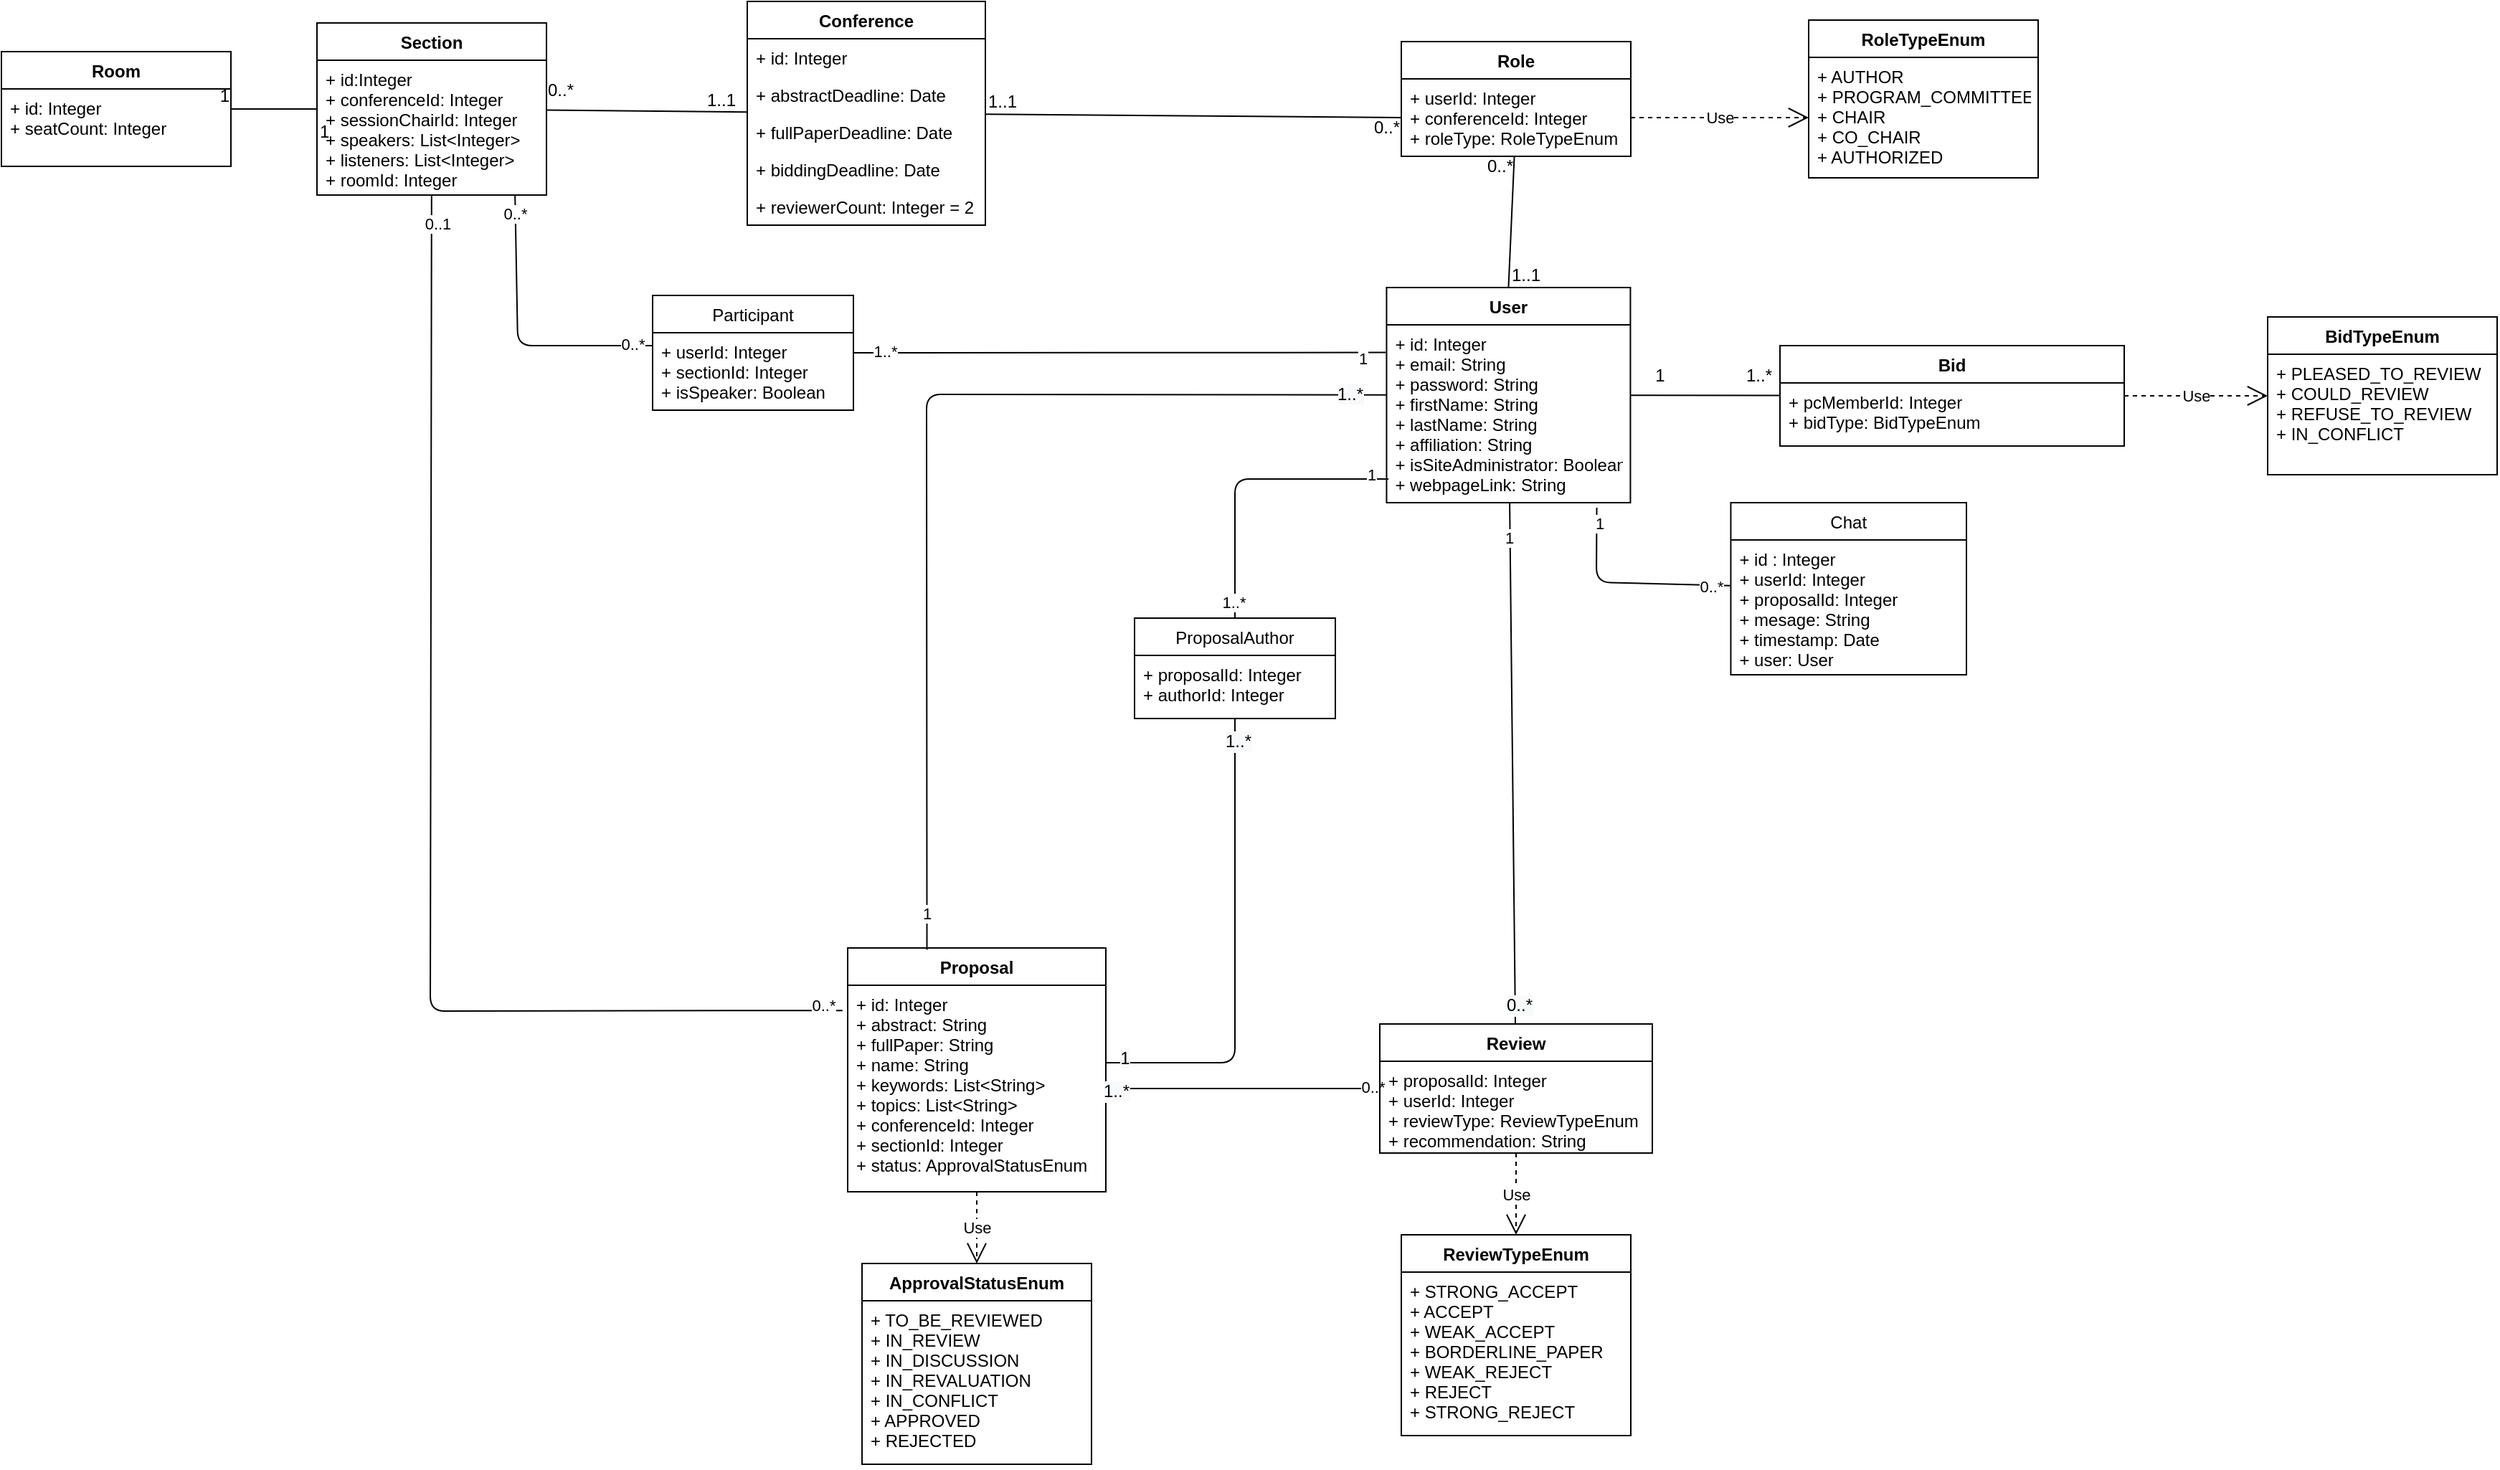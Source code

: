 <mxfile version="14.5.1" type="device" pages="4"><diagram id="GG6AqsygtLDfhbP4mIjr" name="Page-1"><mxGraphModel dx="3055" dy="1007" grid="1" gridSize="10" guides="1" tooltips="1" connect="1" arrows="1" fold="1" page="1" pageScale="1" pageWidth="850" pageHeight="1100" math="0" shadow="0"><root><mxCell id="0"/><mxCell id="1" parent="0"/><mxCell id="g834VhNsW87qz59nteJP-1" value="User" style="swimlane;fontStyle=1;align=center;verticalAlign=top;childLayout=stackLayout;horizontal=1;startSize=26;horizontalStack=0;resizeParent=1;resizeParentMax=0;resizeLast=0;collapsible=1;marginBottom=0;" parent="1" vertex="1"><mxGeometry x="485.719" y="1119.449" width="170" height="150" as="geometry"/></mxCell><mxCell id="g834VhNsW87qz59nteJP-2" value="+ id: Integer&#10;+ email: String&#10;+ password: String&#10;+ firstName: String&#10;+ lastName: String&#10;+ affiliation: String&#10;+ isSiteAdministrator: Boolean&#10;+ webpageLink: String" style="text;strokeColor=none;fillColor=none;align=left;verticalAlign=top;spacingLeft=4;spacingRight=4;overflow=hidden;rotatable=0;points=[[0,0.5],[1,0.5]];portConstraint=eastwest;" parent="g834VhNsW87qz59nteJP-1" vertex="1"><mxGeometry y="26" width="170" height="124" as="geometry"/></mxCell><mxCell id="g834VhNsW87qz59nteJP-3" value="Role" style="swimlane;fontStyle=1;align=center;verticalAlign=top;childLayout=stackLayout;horizontal=1;startSize=26;horizontalStack=0;resizeParent=1;resizeParentMax=0;resizeLast=0;collapsible=1;marginBottom=0;" parent="1" vertex="1"><mxGeometry x="496" y="948" width="160" height="80" as="geometry"/></mxCell><mxCell id="g834VhNsW87qz59nteJP-4" value="+ userId: Integer&#10;+ conferenceId: Integer&#10;+ roleType: RoleTypeEnum" style="text;strokeColor=none;fillColor=none;align=left;verticalAlign=top;spacingLeft=4;spacingRight=4;overflow=hidden;rotatable=0;points=[[0,0.5],[1,0.5]];portConstraint=eastwest;" parent="g834VhNsW87qz59nteJP-3" vertex="1"><mxGeometry y="26" width="160" height="54" as="geometry"/></mxCell><mxCell id="g834VhNsW87qz59nteJP-5" value="RoleTypeEnum" style="swimlane;fontStyle=1;align=center;verticalAlign=top;childLayout=stackLayout;horizontal=1;startSize=26;horizontalStack=0;resizeParent=1;resizeParentMax=0;resizeLast=0;collapsible=1;marginBottom=0;" parent="1" vertex="1"><mxGeometry x="779.999" y="932.999" width="160" height="110" as="geometry"/></mxCell><mxCell id="g834VhNsW87qz59nteJP-6" value="+ AUTHOR&#10;+ PROGRAM_COMMITTEE&#10;+ CHAIR&#10;+ CO_CHAIR&#10;+ AUTHORIZED" style="text;strokeColor=none;fillColor=none;align=left;verticalAlign=top;spacingLeft=4;spacingRight=4;overflow=hidden;rotatable=0;points=[[0,0.5],[1,0.5]];portConstraint=eastwest;" parent="g834VhNsW87qz59nteJP-5" vertex="1"><mxGeometry y="26" width="160" height="84" as="geometry"/></mxCell><mxCell id="g834VhNsW87qz59nteJP-7" value="Use" style="endArrow=open;endSize=12;dashed=1;html=1;entryX=0;entryY=0.5;entryDx=0;entryDy=0;exitX=1;exitY=0.5;exitDx=0;exitDy=0;" parent="1" source="g834VhNsW87qz59nteJP-4" target="g834VhNsW87qz59nteJP-6" edge="1"><mxGeometry width="160" relative="1" as="geometry"><mxPoint x="955.719" y="1099.449" as="sourcePoint"/><mxPoint x="1115.719" y="1099.449" as="targetPoint"/></mxGeometry></mxCell><mxCell id="g834VhNsW87qz59nteJP-8" value="" style="endArrow=none;html=1;rounded=0;exitX=0.5;exitY=0;exitDx=0;exitDy=0;" parent="1" source="g834VhNsW87qz59nteJP-1" target="g834VhNsW87qz59nteJP-4" edge="1"><mxGeometry relative="1" as="geometry"><mxPoint x="655.719" y="1189.449" as="sourcePoint"/><mxPoint x="865.719" y="1269.449" as="targetPoint"/></mxGeometry></mxCell><mxCell id="g834VhNsW87qz59nteJP-9" value="1..1" style="resizable=0;html=1;align=left;verticalAlign=bottom;" parent="g834VhNsW87qz59nteJP-8" connectable="0" vertex="1"><mxGeometry x="-1" relative="1" as="geometry"/></mxCell><mxCell id="g834VhNsW87qz59nteJP-10" value="0..*" style="resizable=0;html=1;align=right;verticalAlign=bottom;" parent="g834VhNsW87qz59nteJP-8" connectable="0" vertex="1"><mxGeometry x="1" relative="1" as="geometry"><mxPoint y="15.55" as="offset"/></mxGeometry></mxCell><mxCell id="g834VhNsW87qz59nteJP-11" value="Section" style="swimlane;fontStyle=1;align=center;verticalAlign=top;childLayout=stackLayout;horizontal=1;startSize=26;horizontalStack=0;resizeParent=1;resizeParentMax=0;resizeLast=0;collapsible=1;marginBottom=0;" parent="1" vertex="1"><mxGeometry x="-260.001" y="934.999" width="160" height="120" as="geometry"/></mxCell><mxCell id="g834VhNsW87qz59nteJP-12" value="+ id:Integer&#10;+ conferenceId: Integer&#10;+ sessionChairId: Integer&#10;+ speakers: List&lt;Integer&gt;&#10;+ listeners: List&lt;Integer&gt;&#10;+ roomId: Integer&#10;" style="text;strokeColor=none;fillColor=none;align=left;verticalAlign=top;spacingLeft=4;spacingRight=4;overflow=hidden;rotatable=0;points=[[0,0.5],[1,0.5]];portConstraint=eastwest;" parent="g834VhNsW87qz59nteJP-11" vertex="1"><mxGeometry y="26" width="160" height="94" as="geometry"/></mxCell><mxCell id="g834VhNsW87qz59nteJP-13" value="Room" style="swimlane;fontStyle=1;align=center;verticalAlign=top;childLayout=stackLayout;horizontal=1;startSize=26;horizontalStack=0;resizeParent=1;resizeParentMax=0;resizeLast=0;collapsible=1;marginBottom=0;" parent="1" vertex="1"><mxGeometry x="-480.001" y="954.999" width="160" height="80" as="geometry"/></mxCell><mxCell id="g834VhNsW87qz59nteJP-14" value="+ id: Integer&#10;+ seatCount: Integer&#10;" style="text;strokeColor=none;fillColor=none;align=left;verticalAlign=top;spacingLeft=4;spacingRight=4;overflow=hidden;rotatable=0;points=[[0,0.5],[1,0.5]];portConstraint=eastwest;" parent="g834VhNsW87qz59nteJP-13" vertex="1"><mxGeometry y="26" width="160" height="54" as="geometry"/></mxCell><mxCell id="g834VhNsW87qz59nteJP-15" value="" style="endArrow=none;html=1;rounded=0;" parent="1" target="g834VhNsW87qz59nteJP-13" edge="1" source="g834VhNsW87qz59nteJP-11"><mxGeometry relative="1" as="geometry"><mxPoint x="607" y="883" as="sourcePoint"/><mxPoint x="695.719" y="880.199" as="targetPoint"/></mxGeometry></mxCell><mxCell id="g834VhNsW87qz59nteJP-16" value="1" style="resizable=0;html=1;align=left;verticalAlign=bottom;" parent="g834VhNsW87qz59nteJP-15" connectable="0" vertex="1"><mxGeometry x="-1" relative="1" as="geometry"><mxPoint y="25" as="offset"/></mxGeometry></mxCell><mxCell id="g834VhNsW87qz59nteJP-17" value="1" style="resizable=0;html=1;align=right;verticalAlign=bottom;" parent="g834VhNsW87qz59nteJP-15" connectable="0" vertex="1"><mxGeometry x="1" relative="1" as="geometry"/></mxCell><mxCell id="g834VhNsW87qz59nteJP-18" value="Proposal" style="swimlane;fontStyle=1;align=center;verticalAlign=top;childLayout=stackLayout;horizontal=1;startSize=26;horizontalStack=0;resizeParent=1;resizeParentMax=0;resizeLast=0;collapsible=1;marginBottom=0;" parent="1" vertex="1"><mxGeometry x="109.999" y="1579.999" width="180" height="170" as="geometry"/></mxCell><mxCell id="g834VhNsW87qz59nteJP-19" value="+ id: Integer&#10;+ abstract: String&#10;+ fullPaper: String &#10;+ name: String&#10;+ keywords: List&lt;String&gt;&#10;+ topics: List&lt;String&gt;&#10;+ conferenceId: Integer&#10;+ sectionId: Integer&#10;+ status: ApprovalStatusEnum" style="text;strokeColor=none;fillColor=none;align=left;verticalAlign=top;spacingLeft=4;spacingRight=4;overflow=hidden;rotatable=0;points=[[0,0.5],[1,0.5]];portConstraint=eastwest;" parent="g834VhNsW87qz59nteJP-18" vertex="1"><mxGeometry y="26" width="180" height="144" as="geometry"/></mxCell><mxCell id="g834VhNsW87qz59nteJP-20" value="" style="endArrow=none;html=1;" parent="1" source="g834VhNsW87qz59nteJP-19" target="hiLgAAjqo2p2d0UoPlWK-3" edge="1"><mxGeometry width="50" height="50" relative="1" as="geometry"><mxPoint x="535.719" y="1369.449" as="sourcePoint"/><mxPoint x="200" y="1190" as="targetPoint"/></mxGeometry></mxCell><mxCell id="1naUKeg1h9fFVCs8XOtW-30" value="&lt;span style=&quot;font-size: 12px ; background-color: rgb(248 , 249 , 250)&quot;&gt;1..*&lt;/span&gt;" style="edgeLabel;html=1;align=center;verticalAlign=middle;resizable=0;points=[];" vertex="1" connectable="0" parent="g834VhNsW87qz59nteJP-20"><mxGeometry x="-0.928" y="-2" relative="1" as="geometry"><mxPoint as="offset"/></mxGeometry></mxCell><mxCell id="1naUKeg1h9fFVCs8XOtW-34" value="0..*" style="edgeLabel;html=1;align=center;verticalAlign=middle;resizable=0;points=[];" vertex="1" connectable="0" parent="g834VhNsW87qz59nteJP-20"><mxGeometry x="0.946" y="1" relative="1" as="geometry"><mxPoint as="offset"/></mxGeometry></mxCell><mxCell id="KxZNjayiXMGlEHQeYQtg-1" value="Conference" style="swimlane;fontStyle=1;childLayout=stackLayout;horizontal=1;startSize=26;fillColor=none;horizontalStack=0;resizeParent=1;resizeParentMax=0;resizeLast=0;collapsible=1;marginBottom=0;" parent="1" vertex="1"><mxGeometry x="40" y="920" width="166" height="156" as="geometry"/></mxCell><mxCell id="KxZNjayiXMGlEHQeYQtg-2" value="+ id: Integer" style="text;strokeColor=none;fillColor=none;align=left;verticalAlign=top;spacingLeft=4;spacingRight=4;overflow=hidden;rotatable=0;points=[[0,0.5],[1,0.5]];portConstraint=eastwest;" parent="KxZNjayiXMGlEHQeYQtg-1" vertex="1"><mxGeometry y="26" width="166" height="26" as="geometry"/></mxCell><mxCell id="KxZNjayiXMGlEHQeYQtg-5" value="+ abstractDeadline: Date" style="text;strokeColor=none;fillColor=none;align=left;verticalAlign=top;spacingLeft=4;spacingRight=4;overflow=hidden;rotatable=0;points=[[0,0.5],[1,0.5]];portConstraint=eastwest;" parent="KxZNjayiXMGlEHQeYQtg-1" vertex="1"><mxGeometry y="52" width="166" height="26" as="geometry"/></mxCell><mxCell id="KxZNjayiXMGlEHQeYQtg-6" value="+ fullPaperDeadline: Date" style="text;strokeColor=none;fillColor=none;align=left;verticalAlign=top;spacingLeft=4;spacingRight=4;overflow=hidden;rotatable=0;points=[[0,0.5],[1,0.5]];portConstraint=eastwest;" parent="KxZNjayiXMGlEHQeYQtg-1" vertex="1"><mxGeometry y="78" width="166" height="26" as="geometry"/></mxCell><mxCell id="KxZNjayiXMGlEHQeYQtg-7" value="+ biddingDeadline: Date" style="text;strokeColor=none;fillColor=none;align=left;verticalAlign=top;spacingLeft=4;spacingRight=4;overflow=hidden;rotatable=0;points=[[0,0.5],[1,0.5]];portConstraint=eastwest;" parent="KxZNjayiXMGlEHQeYQtg-1" vertex="1"><mxGeometry y="104" width="166" height="26" as="geometry"/></mxCell><mxCell id="KxZNjayiXMGlEHQeYQtg-8" value="+ reviewerCount: Integer = 2" style="text;strokeColor=none;fillColor=none;align=left;verticalAlign=top;spacingLeft=4;spacingRight=4;overflow=hidden;rotatable=0;points=[[0,0.5],[1,0.5]];portConstraint=eastwest;" parent="KxZNjayiXMGlEHQeYQtg-1" vertex="1"><mxGeometry y="130" width="166" height="26" as="geometry"/></mxCell><mxCell id="KxZNjayiXMGlEHQeYQtg-9" value="" style="endArrow=none;html=1;rounded=0;entryX=0;entryY=0.5;entryDx=0;entryDy=0;" parent="1" source="KxZNjayiXMGlEHQeYQtg-1" target="g834VhNsW87qz59nteJP-4" edge="1"><mxGeometry relative="1" as="geometry"><mxPoint x="409.999" y="1073.949" as="sourcePoint"/><mxPoint x="410.0" y="1008.95" as="targetPoint"/></mxGeometry></mxCell><mxCell id="KxZNjayiXMGlEHQeYQtg-10" value="1..1" style="resizable=0;html=1;align=left;verticalAlign=bottom;" parent="KxZNjayiXMGlEHQeYQtg-9" connectable="0" vertex="1"><mxGeometry x="-1" relative="1" as="geometry"/></mxCell><mxCell id="KxZNjayiXMGlEHQeYQtg-11" value="0..*" style="resizable=0;html=1;align=right;verticalAlign=bottom;" parent="KxZNjayiXMGlEHQeYQtg-9" connectable="0" vertex="1"><mxGeometry x="1" relative="1" as="geometry"><mxPoint y="15.55" as="offset"/></mxGeometry></mxCell><mxCell id="KxZNjayiXMGlEHQeYQtg-14" value="" style="endArrow=none;html=1;rounded=0;" parent="1" source="KxZNjayiXMGlEHQeYQtg-1" target="g834VhNsW87qz59nteJP-11" edge="1"><mxGeometry relative="1" as="geometry"><mxPoint x="252.499" y="949.999" as="sourcePoint"/><mxPoint x="252.5" y="885" as="targetPoint"/><Array as="points"/></mxGeometry></mxCell><mxCell id="KxZNjayiXMGlEHQeYQtg-15" value="1..1" style="resizable=0;html=1;align=left;verticalAlign=bottom;" parent="KxZNjayiXMGlEHQeYQtg-14" connectable="0" vertex="1"><mxGeometry x="-1" relative="1" as="geometry"><mxPoint x="-30" as="offset"/></mxGeometry></mxCell><mxCell id="KxZNjayiXMGlEHQeYQtg-16" value="0..*" style="resizable=0;html=1;align=right;verticalAlign=bottom;" parent="KxZNjayiXMGlEHQeYQtg-14" connectable="0" vertex="1"><mxGeometry x="1" relative="1" as="geometry"><mxPoint x="19.99" y="-5.79" as="offset"/></mxGeometry></mxCell><mxCell id="hiLgAAjqo2p2d0UoPlWK-1" value="Bid" style="swimlane;fontStyle=1;align=center;verticalAlign=top;childLayout=stackLayout;horizontal=1;startSize=26;horizontalStack=0;resizeParent=1;resizeParentMax=0;resizeLast=0;collapsible=1;marginBottom=0;" parent="1" vertex="1"><mxGeometry x="760" y="1160" width="240" height="70" as="geometry"/></mxCell><mxCell id="hiLgAAjqo2p2d0UoPlWK-2" value="+ pcMemberId: Integer&#10;+ bidType: BidTypeEnum" style="text;strokeColor=none;fillColor=none;align=left;verticalAlign=top;spacingLeft=4;spacingRight=4;overflow=hidden;rotatable=0;points=[[0,0.5],[1,0.5]];portConstraint=eastwest;" parent="hiLgAAjqo2p2d0UoPlWK-1" vertex="1"><mxGeometry y="26" width="240" height="44" as="geometry"/></mxCell><mxCell id="hiLgAAjqo2p2d0UoPlWK-3" value="Review" style="swimlane;fontStyle=1;align=center;verticalAlign=top;childLayout=stackLayout;horizontal=1;startSize=26;horizontalStack=0;resizeParent=1;resizeParentMax=0;resizeLast=0;collapsible=1;marginBottom=0;" parent="1" vertex="1"><mxGeometry x="481" y="1633" width="190" height="90" as="geometry"/></mxCell><mxCell id="hiLgAAjqo2p2d0UoPlWK-4" value="+ proposalId: Integer&#10;+ userId: Integer&#10;+ reviewType: ReviewTypeEnum&#10;+ recommendation: String" style="text;strokeColor=none;fillColor=none;align=left;verticalAlign=top;spacingLeft=4;spacingRight=4;overflow=hidden;rotatable=0;points=[[0,0.5],[1,0.5]];portConstraint=eastwest;" parent="hiLgAAjqo2p2d0UoPlWK-3" vertex="1"><mxGeometry y="26" width="190" height="64" as="geometry"/></mxCell><mxCell id="hiLgAAjqo2p2d0UoPlWK-5" value="ReviewTypeEnum" style="swimlane;fontStyle=1;align=center;verticalAlign=top;childLayout=stackLayout;horizontal=1;startSize=26;horizontalStack=0;resizeParent=1;resizeParentMax=0;resizeLast=0;collapsible=1;marginBottom=0;" parent="1" vertex="1"><mxGeometry x="496" y="1780" width="160" height="140" as="geometry"/></mxCell><mxCell id="hiLgAAjqo2p2d0UoPlWK-6" value="+ STRONG_ACCEPT&#10;+ ACCEPT&#10;+ WEAK_ACCEPT&#10;+ BORDERLINE_PAPER&#10;+ WEAK_REJECT&#10;+ REJECT&#10;+ STRONG_REJECT" style="text;strokeColor=none;fillColor=none;align=left;verticalAlign=top;spacingLeft=4;spacingRight=4;overflow=hidden;rotatable=0;points=[[0,0.5],[1,0.5]];portConstraint=eastwest;" parent="hiLgAAjqo2p2d0UoPlWK-5" vertex="1"><mxGeometry y="26" width="160" height="114" as="geometry"/></mxCell><mxCell id="hiLgAAjqo2p2d0UoPlWK-7" value="Use" style="endArrow=open;endSize=12;dashed=1;html=1;" parent="1" source="hiLgAAjqo2p2d0UoPlWK-3" target="hiLgAAjqo2p2d0UoPlWK-5" edge="1"><mxGeometry width="160" relative="1" as="geometry"><mxPoint x="953" y="951.45" as="sourcePoint"/><mxPoint x="1113" y="951.45" as="targetPoint"/></mxGeometry></mxCell><mxCell id="hiLgAAjqo2p2d0UoPlWK-8" value="BidTypeEnum" style="swimlane;fontStyle=1;align=center;verticalAlign=top;childLayout=stackLayout;horizontal=1;startSize=26;horizontalStack=0;resizeParent=1;resizeParentMax=0;resizeLast=0;collapsible=1;marginBottom=0;" parent="1" vertex="1"><mxGeometry x="1100" y="1140" width="160" height="110" as="geometry"/></mxCell><mxCell id="hiLgAAjqo2p2d0UoPlWK-9" value="+ PLEASED_TO_REVIEW&#10;+ COULD_REVIEW&#10;+ REFUSE_TO_REVIEW&#10;+ IN_CONFLICT" style="text;strokeColor=none;fillColor=none;align=left;verticalAlign=top;spacingLeft=4;spacingRight=4;overflow=hidden;rotatable=0;points=[[0,0.5],[1,0.5]];portConstraint=eastwest;" parent="hiLgAAjqo2p2d0UoPlWK-8" vertex="1"><mxGeometry y="26" width="160" height="84" as="geometry"/></mxCell><mxCell id="hiLgAAjqo2p2d0UoPlWK-10" value="Use" style="endArrow=open;endSize=12;dashed=1;html=1;" parent="1" source="hiLgAAjqo2p2d0UoPlWK-1" target="hiLgAAjqo2p2d0UoPlWK-8" edge="1"><mxGeometry width="160" relative="1" as="geometry"><mxPoint x="1223" y="1031.45" as="sourcePoint"/><mxPoint x="1383" y="1031.45" as="targetPoint"/></mxGeometry></mxCell><mxCell id="hiLgAAjqo2p2d0UoPlWK-13" value="" style="endArrow=none;html=1;" parent="1" source="g834VhNsW87qz59nteJP-1" target="hiLgAAjqo2p2d0UoPlWK-1" edge="1"><mxGeometry width="50" height="50" relative="1" as="geometry"><mxPoint x="1423" y="1171.45" as="sourcePoint"/><mxPoint x="1353" y="1091.45" as="targetPoint"/></mxGeometry></mxCell><mxCell id="hiLgAAjqo2p2d0UoPlWK-14" value="1" style="text;html=1;align=center;verticalAlign=middle;resizable=0;points=[];autosize=1;" parent="1" vertex="1"><mxGeometry x="665.72" y="1171.45" width="20" height="20" as="geometry"/></mxCell><mxCell id="hiLgAAjqo2p2d0UoPlWK-15" value="1..*" style="text;html=1;align=center;verticalAlign=middle;resizable=0;points=[];autosize=1;" parent="1" vertex="1"><mxGeometry x="730" y="1171.45" width="30" height="20" as="geometry"/></mxCell><mxCell id="hiLgAAjqo2p2d0UoPlWK-16" value="" style="endArrow=none;html=1;" parent="1" source="hiLgAAjqo2p2d0UoPlWK-3" target="g834VhNsW87qz59nteJP-1" edge="1"><mxGeometry width="50" height="50" relative="1" as="geometry"><mxPoint x="280" y="1260" as="sourcePoint"/><mxPoint x="330" y="1210" as="targetPoint"/></mxGeometry></mxCell><mxCell id="1naUKeg1h9fFVCs8XOtW-28" value="&lt;span style=&quot;font-size: 12px ; background-color: rgb(248 , 249 , 250)&quot;&gt;0..*&lt;/span&gt;" style="edgeLabel;html=1;align=center;verticalAlign=middle;resizable=0;points=[];" vertex="1" connectable="0" parent="hiLgAAjqo2p2d0UoPlWK-16"><mxGeometry x="-0.928" y="-2" relative="1" as="geometry"><mxPoint as="offset"/></mxGeometry></mxCell><mxCell id="1naUKeg1h9fFVCs8XOtW-35" value="1" style="edgeLabel;html=1;align=center;verticalAlign=middle;resizable=0;points=[];" vertex="1" connectable="0" parent="hiLgAAjqo2p2d0UoPlWK-16"><mxGeometry x="0.865" y="1" relative="1" as="geometry"><mxPoint as="offset"/></mxGeometry></mxCell><mxCell id="hiLgAAjqo2p2d0UoPlWK-17" value="" style="endArrow=none;html=1;entryX=0.307;entryY=0.007;entryDx=0;entryDy=0;entryPerimeter=0;" parent="1" target="g834VhNsW87qz59nteJP-18" edge="1" source="g834VhNsW87qz59nteJP-1"><mxGeometry width="50" height="50" relative="1" as="geometry"><mxPoint x="129" y="1150" as="sourcePoint"/><mxPoint x="400" y="1430" as="targetPoint"/><Array as="points"><mxPoint x="165" y="1194"/></Array></mxGeometry></mxCell><mxCell id="1naUKeg1h9fFVCs8XOtW-29" value="&lt;span style=&quot;font-size: 12px ; background-color: rgb(248 , 249 , 250)&quot;&gt;1..*&lt;/span&gt;" style="edgeLabel;html=1;align=center;verticalAlign=middle;resizable=0;points=[];" vertex="1" connectable="0" parent="hiLgAAjqo2p2d0UoPlWK-17"><mxGeometry x="-0.927" y="-1" relative="1" as="geometry"><mxPoint as="offset"/></mxGeometry></mxCell><mxCell id="1naUKeg1h9fFVCs8XOtW-33" value="1" style="edgeLabel;html=1;align=center;verticalAlign=middle;resizable=0;points=[];" vertex="1" connectable="0" parent="hiLgAAjqo2p2d0UoPlWK-17"><mxGeometry x="0.927" relative="1" as="geometry"><mxPoint as="offset"/></mxGeometry></mxCell><mxCell id="1naUKeg1h9fFVCs8XOtW-3" value="Chat" style="swimlane;fontStyle=0;childLayout=stackLayout;horizontal=1;startSize=26;fillColor=none;horizontalStack=0;resizeParent=1;resizeParentMax=0;resizeLast=0;collapsible=1;marginBottom=0;" vertex="1" parent="1"><mxGeometry x="725.72" y="1269.45" width="164.28" height="120" as="geometry"/></mxCell><mxCell id="1naUKeg1h9fFVCs8XOtW-4" value="+ id : Integer&#10;+ userId: Integer&#10;+ proposalId: Integer&#10;+ mesage: String&#10;+ timestamp: Date&#10;+ user: User" style="text;strokeColor=none;fillColor=none;align=left;verticalAlign=top;spacingLeft=4;spacingRight=4;overflow=hidden;rotatable=0;points=[[0,0.5],[1,0.5]];portConstraint=eastwest;" vertex="1" parent="1naUKeg1h9fFVCs8XOtW-3"><mxGeometry y="26" width="164.28" height="94" as="geometry"/></mxCell><mxCell id="1naUKeg1h9fFVCs8XOtW-9" value="" style="endArrow=none;html=1;entryX=0.862;entryY=1.029;entryDx=0;entryDy=0;entryPerimeter=0;" edge="1" parent="1" source="1naUKeg1h9fFVCs8XOtW-3" target="g834VhNsW87qz59nteJP-2"><mxGeometry width="50" height="50" relative="1" as="geometry"><mxPoint x="686.059" y="1489.259" as="sourcePoint"/><mxPoint x="685.719" y="1279.453" as="targetPoint"/><Array as="points"><mxPoint x="632" y="1325"/></Array></mxGeometry></mxCell><mxCell id="1naUKeg1h9fFVCs8XOtW-64" value="1" style="edgeLabel;html=1;align=center;verticalAlign=middle;resizable=0;points=[];" vertex="1" connectable="0" parent="1naUKeg1h9fFVCs8XOtW-9"><mxGeometry x="0.859" y="-2" relative="1" as="geometry"><mxPoint as="offset"/></mxGeometry></mxCell><mxCell id="1naUKeg1h9fFVCs8XOtW-65" value="0..*" style="edgeLabel;html=1;align=center;verticalAlign=middle;resizable=0;points=[];" vertex="1" connectable="0" parent="1naUKeg1h9fFVCs8XOtW-9"><mxGeometry x="-0.818" y="1" relative="1" as="geometry"><mxPoint as="offset"/></mxGeometry></mxCell><mxCell id="1naUKeg1h9fFVCs8XOtW-13" value="ApprovalStatusEnum" style="swimlane;fontStyle=1;align=center;verticalAlign=top;childLayout=stackLayout;horizontal=1;startSize=26;horizontalStack=0;resizeParent=1;resizeParentMax=0;resizeLast=0;collapsible=1;marginBottom=0;" vertex="1" parent="1"><mxGeometry x="120" y="1800" width="160" height="140" as="geometry"/></mxCell><mxCell id="1naUKeg1h9fFVCs8XOtW-14" value="+ TO_BE_REVIEWED&#10;+ IN_REVIEW&#10;+ IN_DISCUSSION&#10;+ IN_REVALUATION&#10;+ IN_CONFLICT&#10;+ APPROVED&#10;+ REJECTED" style="text;strokeColor=none;fillColor=none;align=left;verticalAlign=top;spacingLeft=4;spacingRight=4;overflow=hidden;rotatable=0;points=[[0,0.5],[1,0.5]];portConstraint=eastwest;" vertex="1" parent="1naUKeg1h9fFVCs8XOtW-13"><mxGeometry y="26" width="160" height="114" as="geometry"/></mxCell><mxCell id="1naUKeg1h9fFVCs8XOtW-15" value="Use" style="endArrow=open;endSize=12;dashed=1;html=1;" edge="1" parent="1" source="g834VhNsW87qz59nteJP-18" target="1naUKeg1h9fFVCs8XOtW-13"><mxGeometry width="160" relative="1" as="geometry"><mxPoint x="595" y="1710" as="sourcePoint"/><mxPoint x="695" y="1710" as="targetPoint"/></mxGeometry></mxCell><mxCell id="1naUKeg1h9fFVCs8XOtW-18" value="Participant" style="swimlane;fontStyle=0;childLayout=stackLayout;horizontal=1;startSize=26;fillColor=none;horizontalStack=0;resizeParent=1;resizeParentMax=0;resizeLast=0;collapsible=1;marginBottom=0;" vertex="1" parent="1"><mxGeometry x="-26" y="1125" width="140" height="80" as="geometry"/></mxCell><mxCell id="1naUKeg1h9fFVCs8XOtW-19" value="+ userId: Integer&#10;+ sectionId: Integer&#10;+ isSpeaker: Boolean" style="text;strokeColor=none;fillColor=none;align=left;verticalAlign=top;spacingLeft=4;spacingRight=4;overflow=hidden;rotatable=0;points=[[0,0.5],[1,0.5]];portConstraint=eastwest;" vertex="1" parent="1naUKeg1h9fFVCs8XOtW-18"><mxGeometry y="26" width="140" height="54" as="geometry"/></mxCell><mxCell id="1naUKeg1h9fFVCs8XOtW-40" value="" style="endArrow=none;html=1;exitX=-0.02;exitY=0.122;exitDx=0;exitDy=0;exitPerimeter=0;" edge="1" parent="1" source="g834VhNsW87qz59nteJP-19" target="g834VhNsW87qz59nteJP-11"><mxGeometry width="50" height="50" relative="1" as="geometry"><mxPoint x="10" y="1500" as="sourcePoint"/><mxPoint x="-100" y="1130" as="targetPoint"/><Array as="points"><mxPoint x="-181" y="1624"/></Array></mxGeometry></mxCell><mxCell id="1naUKeg1h9fFVCs8XOtW-41" value="0..*" style="edgeLabel;html=1;align=center;verticalAlign=middle;resizable=0;points=[];" vertex="1" connectable="0" parent="1naUKeg1h9fFVCs8XOtW-40"><mxGeometry x="-0.967" y="-4" relative="1" as="geometry"><mxPoint as="offset"/></mxGeometry></mxCell><mxCell id="1naUKeg1h9fFVCs8XOtW-42" value="0..1" style="edgeLabel;html=1;align=center;verticalAlign=middle;resizable=0;points=[];" vertex="1" connectable="0" parent="1naUKeg1h9fFVCs8XOtW-40"><mxGeometry x="0.955" y="-4" relative="1" as="geometry"><mxPoint as="offset"/></mxGeometry></mxCell><mxCell id="1naUKeg1h9fFVCs8XOtW-44" value="ProposalAuthor" style="swimlane;fontStyle=0;childLayout=stackLayout;horizontal=1;startSize=26;fillColor=none;horizontalStack=0;resizeParent=1;resizeParentMax=0;resizeLast=0;collapsible=1;marginBottom=0;" vertex="1" parent="1"><mxGeometry x="310" y="1350" width="140" height="70" as="geometry"/></mxCell><mxCell id="1naUKeg1h9fFVCs8XOtW-45" value="+ proposalId: Integer&#10;+ authorId: Integer" style="text;strokeColor=none;fillColor=none;align=left;verticalAlign=top;spacingLeft=4;spacingRight=4;overflow=hidden;rotatable=0;points=[[0,0.5],[1,0.5]];portConstraint=eastwest;" vertex="1" parent="1naUKeg1h9fFVCs8XOtW-44"><mxGeometry y="26" width="140" height="44" as="geometry"/></mxCell><mxCell id="1naUKeg1h9fFVCs8XOtW-48" value="" style="endArrow=none;html=1;" edge="1" parent="1" target="1naUKeg1h9fFVCs8XOtW-44"><mxGeometry width="50" height="50" relative="1" as="geometry"><mxPoint x="290" y="1660" as="sourcePoint"/><mxPoint x="390" y="1490" as="targetPoint"/><Array as="points"><mxPoint x="380" y="1660"/></Array></mxGeometry></mxCell><mxCell id="1naUKeg1h9fFVCs8XOtW-51" value="&lt;span style=&quot;font-size: 12px ; background-color: rgb(248 , 249 , 250)&quot;&gt;1&lt;/span&gt;" style="edgeLabel;html=1;align=center;verticalAlign=middle;resizable=0;points=[];" vertex="1" connectable="0" parent="1naUKeg1h9fFVCs8XOtW-48"><mxGeometry x="-0.921" y="3" relative="1" as="geometry"><mxPoint as="offset"/></mxGeometry></mxCell><mxCell id="1naUKeg1h9fFVCs8XOtW-52" value="&lt;span style=&quot;font-size: 12px ; background-color: rgb(248 , 249 , 250)&quot;&gt;1..*&lt;/span&gt;" style="edgeLabel;html=1;align=center;verticalAlign=middle;resizable=0;points=[];" vertex="1" connectable="0" parent="1naUKeg1h9fFVCs8XOtW-48"><mxGeometry x="0.903" y="-2" relative="1" as="geometry"><mxPoint as="offset"/></mxGeometry></mxCell><mxCell id="1naUKeg1h9fFVCs8XOtW-53" value="" style="endArrow=none;html=1;entryX=0.008;entryY=0.867;entryDx=0;entryDy=0;entryPerimeter=0;" edge="1" parent="1" source="1naUKeg1h9fFVCs8XOtW-44" target="g834VhNsW87qz59nteJP-2"><mxGeometry width="50" height="50" relative="1" as="geometry"><mxPoint x="310" y="1330" as="sourcePoint"/><mxPoint x="380" y="1260" as="targetPoint"/><Array as="points"><mxPoint x="380" y="1253"/></Array></mxGeometry></mxCell><mxCell id="1naUKeg1h9fFVCs8XOtW-54" value="1..*" style="edgeLabel;html=1;align=center;verticalAlign=middle;resizable=0;points=[];" vertex="1" connectable="0" parent="1naUKeg1h9fFVCs8XOtW-53"><mxGeometry x="-0.892" y="1" relative="1" as="geometry"><mxPoint as="offset"/></mxGeometry></mxCell><mxCell id="1naUKeg1h9fFVCs8XOtW-55" value="1" style="edgeLabel;html=1;align=center;verticalAlign=middle;resizable=0;points=[];" vertex="1" connectable="0" parent="1naUKeg1h9fFVCs8XOtW-53"><mxGeometry x="0.882" y="3" relative="1" as="geometry"><mxPoint as="offset"/></mxGeometry></mxCell><mxCell id="1naUKeg1h9fFVCs8XOtW-57" value="" style="endArrow=none;html=1;exitX=-0.003;exitY=0.156;exitDx=0;exitDy=0;exitPerimeter=0;" edge="1" parent="1" source="g834VhNsW87qz59nteJP-2" target="1naUKeg1h9fFVCs8XOtW-18"><mxGeometry width="50" height="50" relative="1" as="geometry"><mxPoint x="-110" y="1290" as="sourcePoint"/><mxPoint x="-60" y="1240" as="targetPoint"/></mxGeometry></mxCell><mxCell id="1naUKeg1h9fFVCs8XOtW-58" value="1..*" style="edgeLabel;html=1;align=center;verticalAlign=middle;resizable=0;points=[];" vertex="1" connectable="0" parent="1naUKeg1h9fFVCs8XOtW-57"><mxGeometry x="0.881" y="-1" relative="1" as="geometry"><mxPoint as="offset"/></mxGeometry></mxCell><mxCell id="1naUKeg1h9fFVCs8XOtW-60" value="1" style="edgeLabel;html=1;align=center;verticalAlign=middle;resizable=0;points=[];" vertex="1" connectable="0" parent="1naUKeg1h9fFVCs8XOtW-57"><mxGeometry x="-0.91" y="4" relative="1" as="geometry"><mxPoint as="offset"/></mxGeometry></mxCell><mxCell id="1naUKeg1h9fFVCs8XOtW-61" value="" style="endArrow=none;html=1;entryX=0.863;entryY=1;entryDx=0;entryDy=0;entryPerimeter=0;" edge="1" parent="1" target="g834VhNsW87qz59nteJP-12"><mxGeometry width="50" height="50" relative="1" as="geometry"><mxPoint x="-26" y="1160" as="sourcePoint"/><mxPoint x="-140" y="1160" as="targetPoint"/><Array as="points"><mxPoint x="-120" y="1160"/></Array></mxGeometry></mxCell><mxCell id="1naUKeg1h9fFVCs8XOtW-62" value="0..*" style="edgeLabel;html=1;align=center;verticalAlign=middle;resizable=0;points=[];" vertex="1" connectable="0" parent="1naUKeg1h9fFVCs8XOtW-61"><mxGeometry x="-0.859" y="-1" relative="1" as="geometry"><mxPoint as="offset"/></mxGeometry></mxCell><mxCell id="1naUKeg1h9fFVCs8XOtW-63" value="0..*" style="edgeLabel;html=1;align=center;verticalAlign=middle;resizable=0;points=[];" vertex="1" connectable="0" parent="1naUKeg1h9fFVCs8XOtW-61"><mxGeometry x="0.87" y="1" relative="1" as="geometry"><mxPoint as="offset"/></mxGeometry></mxCell></root></mxGraphModel></diagram><diagram name="Page-2" id="ExvaR7_Ml8PhRLxUuVy1"><mxGraphModel dx="1874" dy="856" grid="1" gridSize="10" guides="1" tooltips="1" connect="1" arrows="1" fold="1" page="1" pageScale="1" pageWidth="850" pageHeight="1100" math="0" shadow="0"><root><mxCell id="dvYWqRrk8x-b6-Wv3Z0T-0"/><mxCell id="dvYWqRrk8x-b6-Wv3Z0T-1" parent="dvYWqRrk8x-b6-Wv3Z0T-0"/><mxCell id="pEQV0MZxUV290RtR2qSV-1" value="Proposal" style="swimlane;fontStyle=1;align=center;verticalAlign=top;childLayout=stackLayout;horizontal=1;startSize=26;horizontalStack=0;resizeParent=1;resizeParentMax=0;resizeLast=0;collapsible=1;marginBottom=0;" parent="dvYWqRrk8x-b6-Wv3Z0T-1" vertex="1"><mxGeometry x="260" y="310" width="170" height="140" as="geometry"/></mxCell><mxCell id="pEQV0MZxUV290RtR2qSV-2" value="+ id: Integer&#10;+ abstract: String&#10;+ fullPaper: String&#10;+ authors: List&lt;Integer&gt; &#10;+ name: String&#10;+ keywords: List&lt;String&gt;&#10;+ topics: List&lt;String&gt;" style="text;strokeColor=none;fillColor=none;align=left;verticalAlign=top;spacingLeft=4;spacingRight=4;overflow=hidden;rotatable=0;points=[[0,0.5],[1,0.5]];portConstraint=eastwest;" parent="pEQV0MZxUV290RtR2qSV-1" vertex="1"><mxGeometry y="26" width="170" height="114" as="geometry"/></mxCell></root></mxGraphModel></diagram><diagram name="Page-1" id="bulw37V3ueB8_RshwawV"><mxGraphModel dx="1874" dy="856" grid="1" gridSize="10" guides="1" tooltips="1" connect="1" arrows="1" fold="1" page="1" pageScale="1" pageWidth="850" pageHeight="1100" math="0" shadow="0"><root><mxCell id="0"/><mxCell id="1" parent="0"/><mxCell id="iHxoPVhoNyWCENKI7W4t-30" value="User" style="swimlane;fontStyle=1;align=center;verticalAlign=top;childLayout=stackLayout;horizontal=1;startSize=26;horizontalStack=0;resizeParent=1;resizeParentMax=0;resizeLast=0;collapsible=1;marginBottom=0;" parent="1" vertex="1"><mxGeometry x="230" y="840" width="170" height="150" as="geometry"/></mxCell><mxCell id="iHxoPVhoNyWCENKI7W4t-31" value="+ id: Integer&#10;+ email: String&#10;+ password: String&#10;+ firstName: String&#10;+ lastName: String&#10;+ affiliation: String&#10;+ isSiteAdministrator: Boolean&#10;+ webpageLink: String?" style="text;strokeColor=none;fillColor=none;align=left;verticalAlign=top;spacingLeft=4;spacingRight=4;overflow=hidden;rotatable=0;points=[[0,0.5],[1,0.5]];portConstraint=eastwest;" parent="iHxoPVhoNyWCENKI7W4t-30" vertex="1"><mxGeometry y="26" width="170" height="124" as="geometry"/></mxCell><mxCell id="iHxoPVhoNyWCENKI7W4t-32" value="Role" style="swimlane;fontStyle=1;align=center;verticalAlign=top;childLayout=stackLayout;horizontal=1;startSize=26;horizontalStack=0;resizeParent=1;resizeParentMax=0;resizeLast=0;collapsible=1;marginBottom=0;" parent="1" vertex="1"><mxGeometry x="480" y="860" width="160" height="80" as="geometry"/></mxCell><mxCell id="iHxoPVhoNyWCENKI7W4t-33" value="+ userId: Integer&#10;+ conferenceId: Integer&#10;+ roleType: RoleTypeEnum" style="text;strokeColor=none;fillColor=none;align=left;verticalAlign=top;spacingLeft=4;spacingRight=4;overflow=hidden;rotatable=0;points=[[0,0.5],[1,0.5]];portConstraint=eastwest;" parent="iHxoPVhoNyWCENKI7W4t-32" vertex="1"><mxGeometry y="26" width="160" height="54" as="geometry"/></mxCell><mxCell id="iHxoPVhoNyWCENKI7W4t-34" value="RoleTypeEnum" style="swimlane;fontStyle=1;align=center;verticalAlign=top;childLayout=stackLayout;horizontal=1;startSize=26;horizontalStack=0;resizeParent=1;resizeParentMax=0;resizeLast=0;collapsible=1;marginBottom=0;" parent="1" vertex="1"><mxGeometry x="480" y="680" width="160" height="110" as="geometry"/></mxCell><mxCell id="iHxoPVhoNyWCENKI7W4t-35" value="+ AUTHOR&#10;+ PROGRAM_COMMITTEE&#10;+ CHAIR&#10;+ CO_CHAIR&#10;+ AUTHORIZED" style="text;strokeColor=none;fillColor=none;align=left;verticalAlign=top;spacingLeft=4;spacingRight=4;overflow=hidden;rotatable=0;points=[[0,0.5],[1,0.5]];portConstraint=eastwest;" parent="iHxoPVhoNyWCENKI7W4t-34" vertex="1"><mxGeometry y="26" width="160" height="84" as="geometry"/></mxCell><mxCell id="iHxoPVhoNyWCENKI7W4t-36" value="Use" style="endArrow=open;endSize=12;dashed=1;html=1;entryX=0.494;entryY=1;entryDx=0;entryDy=0;entryPerimeter=0;exitX=0.5;exitY=0;exitDx=0;exitDy=0;" parent="1" source="iHxoPVhoNyWCENKI7W4t-32" target="iHxoPVhoNyWCENKI7W4t-35" edge="1"><mxGeometry width="160" relative="1" as="geometry"><mxPoint x="700" y="820" as="sourcePoint"/><mxPoint x="860" y="820" as="targetPoint"/></mxGeometry></mxCell><mxCell id="iHxoPVhoNyWCENKI7W4t-37" value="" style="endArrow=none;html=1;rounded=0;" parent="1" target="iHxoPVhoNyWCENKI7W4t-33" edge="1"><mxGeometry relative="1" as="geometry"><mxPoint x="400" y="910" as="sourcePoint"/><mxPoint x="610" y="990" as="targetPoint"/></mxGeometry></mxCell><mxCell id="iHxoPVhoNyWCENKI7W4t-38" value="1..1" style="resizable=0;html=1;align=left;verticalAlign=bottom;" parent="iHxoPVhoNyWCENKI7W4t-37" connectable="0" vertex="1"><mxGeometry x="-1" relative="1" as="geometry"/></mxCell><mxCell id="iHxoPVhoNyWCENKI7W4t-39" value="0..*" style="resizable=0;html=1;align=right;verticalAlign=bottom;" parent="iHxoPVhoNyWCENKI7W4t-37" connectable="0" vertex="1"><mxGeometry x="1" relative="1" as="geometry"/></mxCell><mxCell id="iHxoPVhoNyWCENKI7W4t-40" value="Section" style="swimlane;fontStyle=1;align=center;verticalAlign=top;childLayout=stackLayout;horizontal=1;startSize=26;horizontalStack=0;resizeParent=1;resizeParentMax=0;resizeLast=0;collapsible=1;marginBottom=0;" parent="1" vertex="1"><mxGeometry x="190" y="540" width="160" height="120" as="geometry"/></mxCell><mxCell id="iHxoPVhoNyWCENKI7W4t-41" value="+ id:Integer&#10;+ conferenceId: Integer&#10;+ sessionChairId: Integer&#10;+ speakers: List&lt;Integer&gt;&#10;+ listeners: List&lt;Integer&gt;&#10;+ roomId: Integer&#10;" style="text;strokeColor=none;fillColor=none;align=left;verticalAlign=top;spacingLeft=4;spacingRight=4;overflow=hidden;rotatable=0;points=[[0,0.5],[1,0.5]];portConstraint=eastwest;" parent="iHxoPVhoNyWCENKI7W4t-40" vertex="1"><mxGeometry y="26" width="160" height="94" as="geometry"/></mxCell><mxCell id="iHxoPVhoNyWCENKI7W4t-42" value="Room" style="swimlane;fontStyle=1;align=center;verticalAlign=top;childLayout=stackLayout;horizontal=1;startSize=26;horizontalStack=0;resizeParent=1;resizeParentMax=0;resizeLast=0;collapsible=1;marginBottom=0;" parent="1" vertex="1"><mxGeometry x="460" y="560" width="160" height="80" as="geometry"/></mxCell><mxCell id="iHxoPVhoNyWCENKI7W4t-43" value="+ id: Integer&#10;+ seatCount: Integer&#10;" style="text;strokeColor=none;fillColor=none;align=left;verticalAlign=top;spacingLeft=4;spacingRight=4;overflow=hidden;rotatable=0;points=[[0,0.5],[1,0.5]];portConstraint=eastwest;" parent="iHxoPVhoNyWCENKI7W4t-42" vertex="1"><mxGeometry y="26" width="160" height="54" as="geometry"/></mxCell><mxCell id="iHxoPVhoNyWCENKI7W4t-44" value="" style="endArrow=none;html=1;rounded=0;exitX=1.006;exitY=0.319;exitDx=0;exitDy=0;exitPerimeter=0;entryX=0;entryY=0.5;entryDx=0;entryDy=0;" parent="1" source="iHxoPVhoNyWCENKI7W4t-41" target="iHxoPVhoNyWCENKI7W4t-43" edge="1"><mxGeometry relative="1" as="geometry"><mxPoint x="360" y="599.25" as="sourcePoint"/><mxPoint x="440" y="600.75" as="targetPoint"/></mxGeometry></mxCell><mxCell id="iHxoPVhoNyWCENKI7W4t-45" value="1" style="resizable=0;html=1;align=left;verticalAlign=bottom;" parent="iHxoPVhoNyWCENKI7W4t-44" connectable="0" vertex="1"><mxGeometry x="-1" relative="1" as="geometry"/></mxCell><mxCell id="iHxoPVhoNyWCENKI7W4t-46" value="1" style="resizable=0;html=1;align=right;verticalAlign=bottom;" parent="iHxoPVhoNyWCENKI7W4t-44" connectable="0" vertex="1"><mxGeometry x="1" relative="1" as="geometry"/></mxCell><mxCell id="iHxoPVhoNyWCENKI7W4t-47" value="Proposal" style="swimlane;fontStyle=1;align=center;verticalAlign=top;childLayout=stackLayout;horizontal=1;startSize=26;horizontalStack=0;resizeParent=1;resizeParentMax=0;resizeLast=0;collapsible=1;marginBottom=0;" parent="1" vertex="1"><mxGeometry x="230" y="1090" width="170" height="140" as="geometry"/></mxCell><mxCell id="iHxoPVhoNyWCENKI7W4t-48" value="+ id: Integer&#10;+ abstract: String&#10;+ fullPaper: String&#10;+ authors: List&lt;Integer&gt; &#10;+ name: String&#10;+ keywords: List&lt;String&gt;&#10;+ topics: List&lt;String&gt;" style="text;strokeColor=none;fillColor=none;align=left;verticalAlign=top;spacingLeft=4;spacingRight=4;overflow=hidden;rotatable=0;points=[[0,0.5],[1,0.5]];portConstraint=eastwest;" parent="iHxoPVhoNyWCENKI7W4t-47" vertex="1"><mxGeometry y="26" width="170" height="114" as="geometry"/></mxCell><mxCell id="iHxoPVhoNyWCENKI7W4t-49" value="" style="endArrow=none;html=1;entryX=0.498;entryY=1.006;entryDx=0;entryDy=0;entryPerimeter=0;exitX=0.5;exitY=0;exitDx=0;exitDy=0;" parent="1" source="iHxoPVhoNyWCENKI7W4t-47" target="iHxoPVhoNyWCENKI7W4t-31" edge="1"><mxGeometry width="50" height="50" relative="1" as="geometry"><mxPoint x="280" y="1090" as="sourcePoint"/><mxPoint x="330" y="1040" as="targetPoint"/></mxGeometry></mxCell><mxCell id="iHxoPVhoNyWCENKI7W4t-50" value="1..*" style="text;html=1;align=center;verticalAlign=middle;resizable=0;points=[];autosize=1;" parent="1" vertex="1"><mxGeometry x="320" y="1070" width="30" height="20" as="geometry"/></mxCell><mxCell id="iHxoPVhoNyWCENKI7W4t-51" value="0..*" style="text;html=1;align=center;verticalAlign=middle;resizable=0;points=[];autosize=1;" parent="1" vertex="1"><mxGeometry x="320" y="1000" width="30" height="20" as="geometry"/></mxCell><mxCell id="iHxoPVhoNyWCENKI7W4t-52" value="Section" style="swimlane;fontStyle=1;align=center;verticalAlign=top;childLayout=stackLayout;horizontal=1;startSize=26;horizontalStack=0;resizeParent=1;resizeParentMax=0;resizeLast=0;collapsible=1;marginBottom=0;" parent="1" vertex="1"><mxGeometry x="130" y="140" width="160" height="120" as="geometry"/></mxCell><mxCell id="iHxoPVhoNyWCENKI7W4t-53" value="+ id:Integer&#10;+ conferenceId: Integer&#10;+ sessionChairId: Integer&#10;+ speakers: List&lt;Integer&gt;&#10;+ listeners: List&lt;Integer&gt;&#10;+ roomId: Integer&#10;" style="text;strokeColor=none;fillColor=none;align=left;verticalAlign=top;spacingLeft=4;spacingRight=4;overflow=hidden;rotatable=0;points=[[0,0.5],[1,0.5]];portConstraint=eastwest;" parent="iHxoPVhoNyWCENKI7W4t-52" vertex="1"><mxGeometry y="26" width="160" height="94" as="geometry"/></mxCell><mxCell id="iHxoPVhoNyWCENKI7W4t-54" value="Room" style="swimlane;fontStyle=1;align=center;verticalAlign=top;childLayout=stackLayout;horizontal=1;startSize=26;horizontalStack=0;resizeParent=1;resizeParentMax=0;resizeLast=0;collapsible=1;marginBottom=0;" parent="1" vertex="1"><mxGeometry x="400" y="160" width="160" height="80" as="geometry"/></mxCell><mxCell id="iHxoPVhoNyWCENKI7W4t-55" value="+ id: Integer&#10;+ seatCount: Integer&#10;" style="text;strokeColor=none;fillColor=none;align=left;verticalAlign=top;spacingLeft=4;spacingRight=4;overflow=hidden;rotatable=0;points=[[0,0.5],[1,0.5]];portConstraint=eastwest;" parent="iHxoPVhoNyWCENKI7W4t-54" vertex="1"><mxGeometry y="26" width="160" height="54" as="geometry"/></mxCell><mxCell id="iHxoPVhoNyWCENKI7W4t-56" value="" style="endArrow=none;html=1;rounded=0;exitX=1.006;exitY=0.319;exitDx=0;exitDy=0;exitPerimeter=0;entryX=0;entryY=0.5;entryDx=0;entryDy=0;" parent="1" source="iHxoPVhoNyWCENKI7W4t-53" target="iHxoPVhoNyWCENKI7W4t-55" edge="1"><mxGeometry relative="1" as="geometry"><mxPoint x="300" y="199.25" as="sourcePoint"/><mxPoint x="380" y="200.75" as="targetPoint"/></mxGeometry></mxCell><mxCell id="iHxoPVhoNyWCENKI7W4t-57" value="1" style="resizable=0;html=1;align=left;verticalAlign=bottom;" parent="iHxoPVhoNyWCENKI7W4t-56" connectable="0" vertex="1"><mxGeometry x="-1" relative="1" as="geometry"/></mxCell><mxCell id="iHxoPVhoNyWCENKI7W4t-58" value="1" style="resizable=0;html=1;align=right;verticalAlign=bottom;" parent="iHxoPVhoNyWCENKI7W4t-56" connectable="0" vertex="1"><mxGeometry x="1" relative="1" as="geometry"/></mxCell></root></mxGraphModel></diagram><diagram name="Page-2" id="q_5tQ7y6eFmGbLxerd6v"><mxGraphModel dx="1874" dy="856" grid="1" gridSize="10" guides="1" tooltips="1" connect="1" arrows="1" fold="1" page="1" pageScale="1" pageWidth="850" pageHeight="1100" math="0" shadow="0"><root><mxCell id="dvYWqRrk8x-b6-Wv3Z0T-0"/><mxCell id="dvYWqRrk8x-b6-Wv3Z0T-1" parent="dvYWqRrk8x-b6-Wv3Z0T-0"/><mxCell id="pEQV0MZxUV290RtR2qSV-1" value="Proposal" style="swimlane;fontStyle=1;align=center;verticalAlign=top;childLayout=stackLayout;horizontal=1;startSize=26;horizontalStack=0;resizeParent=1;resizeParentMax=0;resizeLast=0;collapsible=1;marginBottom=0;" parent="dvYWqRrk8x-b6-Wv3Z0T-1" vertex="1"><mxGeometry x="260" y="310" width="170" height="140" as="geometry"/></mxCell><mxCell id="pEQV0MZxUV290RtR2qSV-2" value="+ id: Integer&#10;+ abstract: String&#10;+ fullPaper: String&#10;+ authors: List&lt;Integer&gt; &#10;+ name: String&#10;+ keywords: List&lt;String&gt;&#10;+ topics: List&lt;String&gt;" style="text;strokeColor=none;fillColor=none;align=left;verticalAlign=top;spacingLeft=4;spacingRight=4;overflow=hidden;rotatable=0;points=[[0,0.5],[1,0.5]];portConstraint=eastwest;" parent="pEQV0MZxUV290RtR2qSV-1" vertex="1"><mxGeometry y="26" width="170" height="114" as="geometry"/></mxCell></root></mxGraphModel></diagram></mxfile>